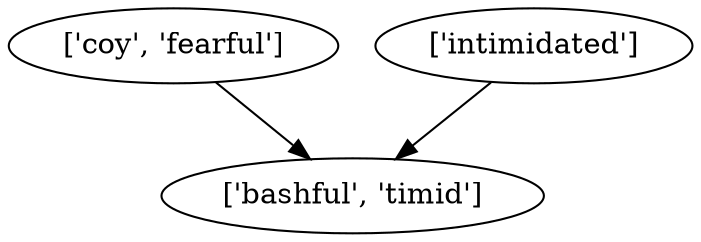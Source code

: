 strict digraph  {
	"['coy', 'fearful']" -> "['bashful', 'timid']";
	"['intimidated']" -> "['bashful', 'timid']";
}
